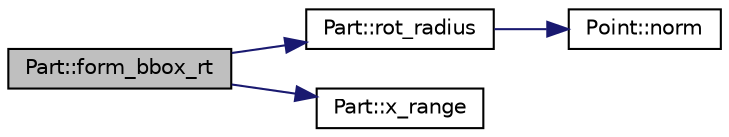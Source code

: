 digraph "Part::form_bbox_rt"
{
 // LATEX_PDF_SIZE
  edge [fontname="Helvetica",fontsize="10",labelfontname="Helvetica",labelfontsize="10"];
  node [fontname="Helvetica",fontsize="10",shape=record];
  rankdir="LR";
  Node1 [label="Part::form_bbox_rt",height=0.2,width=0.4,color="black", fillcolor="grey75", style="filled", fontcolor="black",tooltip=" "];
  Node1 -> Node2 [color="midnightblue",fontsize="10",style="solid",fontname="Helvetica"];
  Node2 [label="Part::rot_radius",height=0.2,width=0.4,color="black", fillcolor="white", style="filled",URL="$db/d16/class_part.html#a9fa4e0d3894d91faabca8018c8f806e2",tooltip=" "];
  Node2 -> Node3 [color="midnightblue",fontsize="10",style="solid",fontname="Helvetica"];
  Node3 [label="Point::norm",height=0.2,width=0.4,color="black", fillcolor="white", style="filled",URL="$d0/d69/class_point.html#a1de1fcf72ec8d46bf347fd2cde72cc0d",tooltip=" "];
  Node1 -> Node4 [color="midnightblue",fontsize="10",style="solid",fontname="Helvetica"];
  Node4 [label="Part::x_range",height=0.2,width=0.4,color="black", fillcolor="white", style="filled",URL="$db/d16/class_part.html#a1bde9e44c4b66938838e75a654c529d5",tooltip=" "];
}
